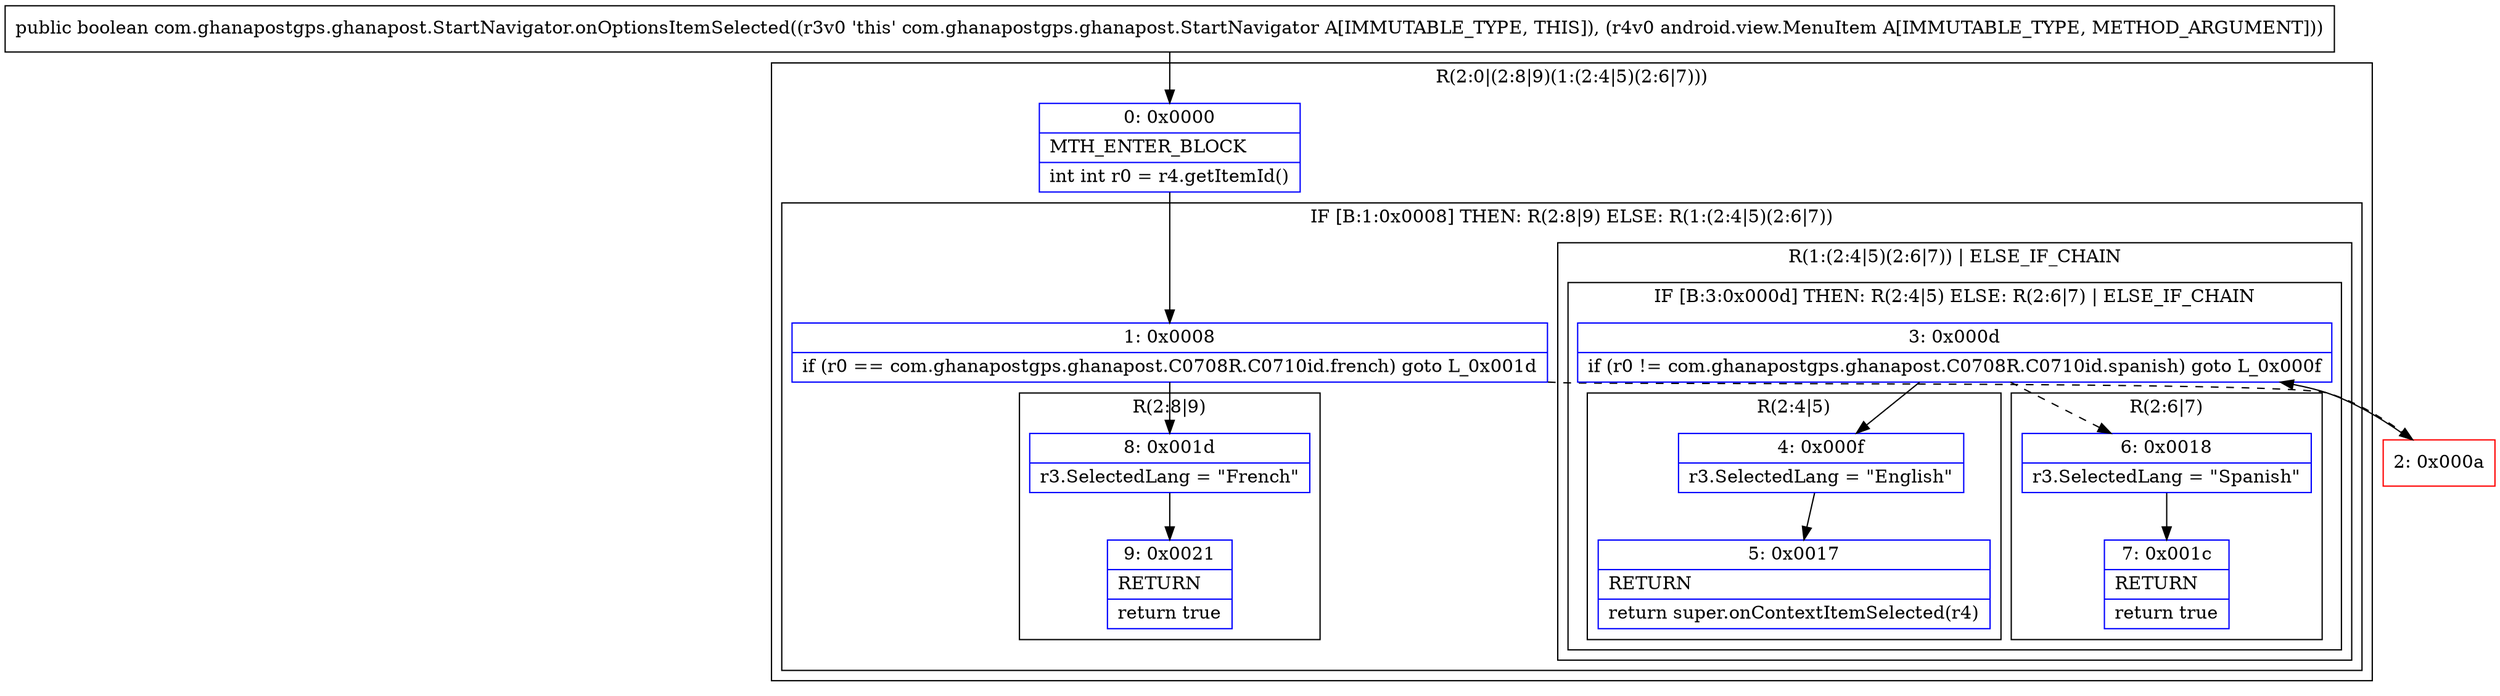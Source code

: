 digraph "CFG forcom.ghanapostgps.ghanapost.StartNavigator.onOptionsItemSelected(Landroid\/view\/MenuItem;)Z" {
subgraph cluster_Region_241550238 {
label = "R(2:0|(2:8|9)(1:(2:4|5)(2:6|7)))";
node [shape=record,color=blue];
Node_0 [shape=record,label="{0\:\ 0x0000|MTH_ENTER_BLOCK\l|int int r0 = r4.getItemId()\l}"];
subgraph cluster_IfRegion_248830454 {
label = "IF [B:1:0x0008] THEN: R(2:8|9) ELSE: R(1:(2:4|5)(2:6|7))";
node [shape=record,color=blue];
Node_1 [shape=record,label="{1\:\ 0x0008|if (r0 == com.ghanapostgps.ghanapost.C0708R.C0710id.french) goto L_0x001d\l}"];
subgraph cluster_Region_1898722822 {
label = "R(2:8|9)";
node [shape=record,color=blue];
Node_8 [shape=record,label="{8\:\ 0x001d|r3.SelectedLang = \"French\"\l}"];
Node_9 [shape=record,label="{9\:\ 0x0021|RETURN\l|return true\l}"];
}
subgraph cluster_Region_188317021 {
label = "R(1:(2:4|5)(2:6|7)) | ELSE_IF_CHAIN\l";
node [shape=record,color=blue];
subgraph cluster_IfRegion_679941259 {
label = "IF [B:3:0x000d] THEN: R(2:4|5) ELSE: R(2:6|7) | ELSE_IF_CHAIN\l";
node [shape=record,color=blue];
Node_3 [shape=record,label="{3\:\ 0x000d|if (r0 != com.ghanapostgps.ghanapost.C0708R.C0710id.spanish) goto L_0x000f\l}"];
subgraph cluster_Region_825819077 {
label = "R(2:4|5)";
node [shape=record,color=blue];
Node_4 [shape=record,label="{4\:\ 0x000f|r3.SelectedLang = \"English\"\l}"];
Node_5 [shape=record,label="{5\:\ 0x0017|RETURN\l|return super.onContextItemSelected(r4)\l}"];
}
subgraph cluster_Region_366887963 {
label = "R(2:6|7)";
node [shape=record,color=blue];
Node_6 [shape=record,label="{6\:\ 0x0018|r3.SelectedLang = \"Spanish\"\l}"];
Node_7 [shape=record,label="{7\:\ 0x001c|RETURN\l|return true\l}"];
}
}
}
}
}
Node_2 [shape=record,color=red,label="{2\:\ 0x000a}"];
MethodNode[shape=record,label="{public boolean com.ghanapostgps.ghanapost.StartNavigator.onOptionsItemSelected((r3v0 'this' com.ghanapostgps.ghanapost.StartNavigator A[IMMUTABLE_TYPE, THIS]), (r4v0 android.view.MenuItem A[IMMUTABLE_TYPE, METHOD_ARGUMENT])) }"];
MethodNode -> Node_0;
Node_0 -> Node_1;
Node_1 -> Node_2[style=dashed];
Node_1 -> Node_8;
Node_8 -> Node_9;
Node_3 -> Node_4;
Node_3 -> Node_6[style=dashed];
Node_4 -> Node_5;
Node_6 -> Node_7;
Node_2 -> Node_3;
}

